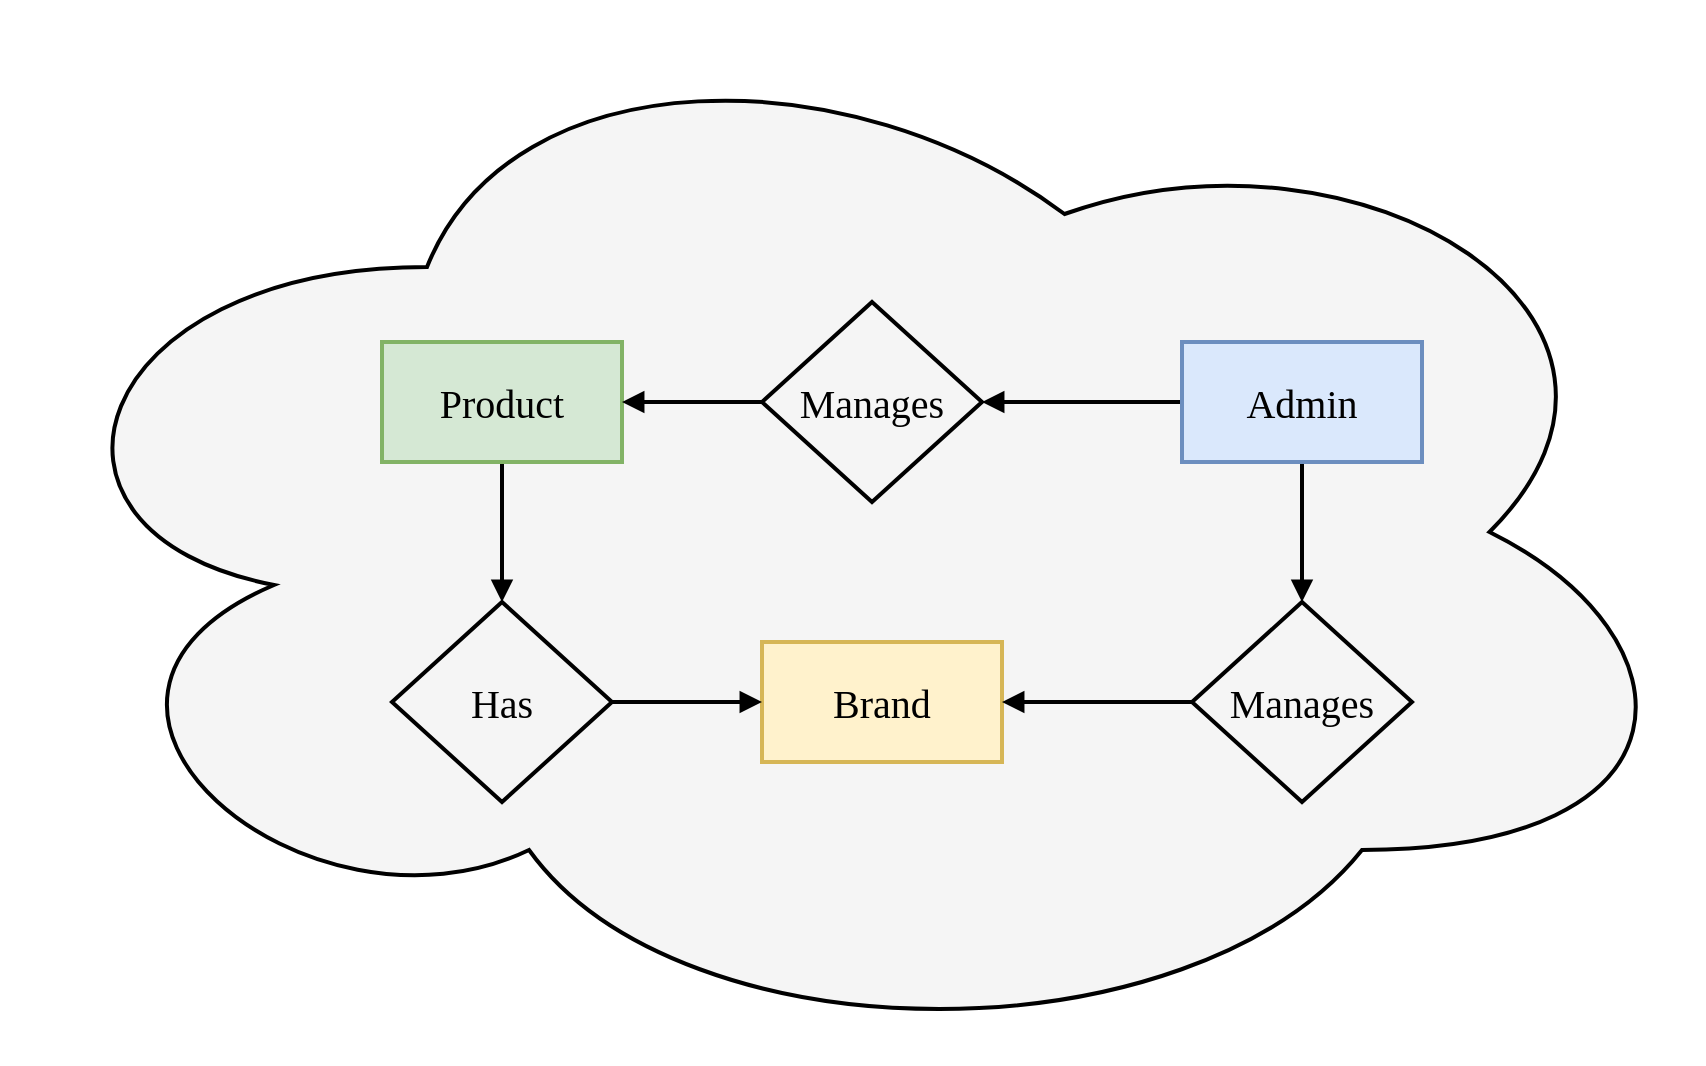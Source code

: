 <mxfile>
    <diagram id="R2lEEEUBdFMjLlhIrx00" name="Page-1">
        <mxGraphModel dx="1112" dy="1092" grid="1" gridSize="10" guides="1" tooltips="1" connect="1" arrows="1" fold="1" page="1" pageScale="1" pageWidth="850" pageHeight="1100" math="0" shadow="0" extFonts="Permanent Marker^https://fonts.googleapis.com/css?family=Permanent+Marker">
            <root>
                <mxCell id="0"/>
                <mxCell id="1" parent="0"/>
                <mxCell id="87" value="" style="ellipse;shape=cloud;whiteSpace=wrap;html=1;fillColor=#f5f5f5;fontColor=#CC0066;strokeColor=#000000;strokeWidth=2;labelPosition=center;verticalLabelPosition=top;align=center;verticalAlign=bottom;fontSize=20;spacing=-32;labelBackgroundColor=none;fontFamily=Verdana;" parent="1" vertex="1">
                    <mxGeometry x="280" y="60" width="850" height="530" as="geometry"/>
                </mxCell>
                <mxCell id="122" style="edgeStyle=none;html=1;exitX=0.5;exitY=1;exitDx=0;exitDy=0;fontSize=20;strokeWidth=2;endArrow=block;endFill=1;fontFamily=Verdana;" edge="1" parent="1" source="111" target="120">
                    <mxGeometry relative="1" as="geometry"/>
                </mxCell>
                <mxCell id="111" value="Product" style="rounded=0;whiteSpace=wrap;html=1;labelBackgroundColor=none;labelBorderColor=none;spacing=0;fontSize=20;fillColor=#d5e8d4;strokeColor=#82b366;sketch=0;glass=0;fontFamily=Verdana;strokeWidth=2;" vertex="1" parent="1">
                    <mxGeometry x="470" y="230" width="120" height="60" as="geometry"/>
                </mxCell>
                <mxCell id="112" value="Brand" style="rounded=0;whiteSpace=wrap;html=1;labelBackgroundColor=none;labelBorderColor=none;spacing=0;fontSize=20;fillColor=#fff2cc;strokeColor=#d6b656;sketch=0;glass=0;fontFamily=Verdana;strokeWidth=2;" vertex="1" parent="1">
                    <mxGeometry x="660" y="380" width="120" height="60" as="geometry"/>
                </mxCell>
                <mxCell id="115" style="edgeStyle=none;html=1;exitX=0;exitY=0.5;exitDx=0;exitDy=0;entryX=1;entryY=0.5;entryDx=0;entryDy=0;fontSize=20;strokeWidth=2;endArrow=block;endFill=1;fontFamily=Verdana;" edge="1" parent="1" source="113" target="114">
                    <mxGeometry relative="1" as="geometry"/>
                </mxCell>
                <mxCell id="118" style="edgeStyle=none;html=1;exitX=0.5;exitY=1;exitDx=0;exitDy=0;entryX=0.5;entryY=0;entryDx=0;entryDy=0;fontSize=20;strokeWidth=2;endArrow=block;endFill=1;fontFamily=Verdana;" edge="1" parent="1" source="113" target="117">
                    <mxGeometry relative="1" as="geometry"/>
                </mxCell>
                <mxCell id="113" value="Admin" style="rounded=0;whiteSpace=wrap;html=1;labelBackgroundColor=none;labelBorderColor=none;spacing=0;fontSize=20;fillColor=#dae8fc;strokeColor=#6c8ebf;sketch=0;glass=0;fontFamily=Verdana;strokeWidth=2;" vertex="1" parent="1">
                    <mxGeometry x="870" y="230" width="120" height="60" as="geometry"/>
                </mxCell>
                <mxCell id="116" style="edgeStyle=none;html=1;exitX=0;exitY=0.5;exitDx=0;exitDy=0;entryX=1;entryY=0.5;entryDx=0;entryDy=0;fontSize=20;strokeWidth=2;endArrow=block;endFill=1;fontFamily=Verdana;" edge="1" parent="1" source="114" target="111">
                    <mxGeometry relative="1" as="geometry"/>
                </mxCell>
                <mxCell id="114" value="Manages" style="rhombus;whiteSpace=wrap;html=1;fontSize=20;fillColor=none;strokeWidth=2;strokeColor=#000000;fontFamily=Verdana;" vertex="1" parent="1">
                    <mxGeometry x="660" y="210" width="110" height="100" as="geometry"/>
                </mxCell>
                <mxCell id="119" style="edgeStyle=none;html=1;exitX=0;exitY=0.5;exitDx=0;exitDy=0;fontSize=20;strokeWidth=2;endArrow=block;endFill=1;fontFamily=Verdana;" edge="1" parent="1" source="117" target="112">
                    <mxGeometry relative="1" as="geometry"/>
                </mxCell>
                <mxCell id="117" value="Manages" style="rhombus;whiteSpace=wrap;html=1;fontSize=20;fillColor=none;strokeWidth=2;strokeColor=#000000;fontFamily=Verdana;" vertex="1" parent="1">
                    <mxGeometry x="875" y="360" width="110" height="100" as="geometry"/>
                </mxCell>
                <mxCell id="121" style="edgeStyle=none;html=1;exitX=1;exitY=0.5;exitDx=0;exitDy=0;fontSize=20;strokeWidth=2;endArrow=block;endFill=1;fontFamily=Verdana;" edge="1" parent="1" source="120" target="112">
                    <mxGeometry relative="1" as="geometry"/>
                </mxCell>
                <mxCell id="120" value="Has" style="rhombus;whiteSpace=wrap;html=1;fontSize=20;fillColor=none;strokeWidth=2;strokeColor=#000000;fontFamily=Verdana;" vertex="1" parent="1">
                    <mxGeometry x="475" y="360" width="110" height="100" as="geometry"/>
                </mxCell>
            </root>
        </mxGraphModel>
    </diagram>
</mxfile>